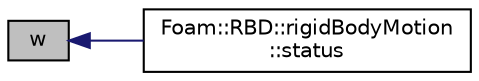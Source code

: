 digraph "w"
{
  bgcolor="transparent";
  edge [fontname="Helvetica",fontsize="10",labelfontname="Helvetica",labelfontsize="10"];
  node [fontname="Helvetica",fontsize="10",shape=record];
  rankdir="LR";
  Node1 [label="w",height=0.2,width=0.4,color="black", fillcolor="grey75", style="filled", fontcolor="black"];
  Node1 -> Node2 [dir="back",color="midnightblue",fontsize="10",style="solid",fontname="Helvetica"];
  Node2 [label="Foam::RBD::rigidBodyMotion\l::status",height=0.2,width=0.4,color="black",URL="$a02269.html#a04270e7ad986406573ecd2056ff344dc",tooltip="Report the status of the motion of the given body. "];
}
